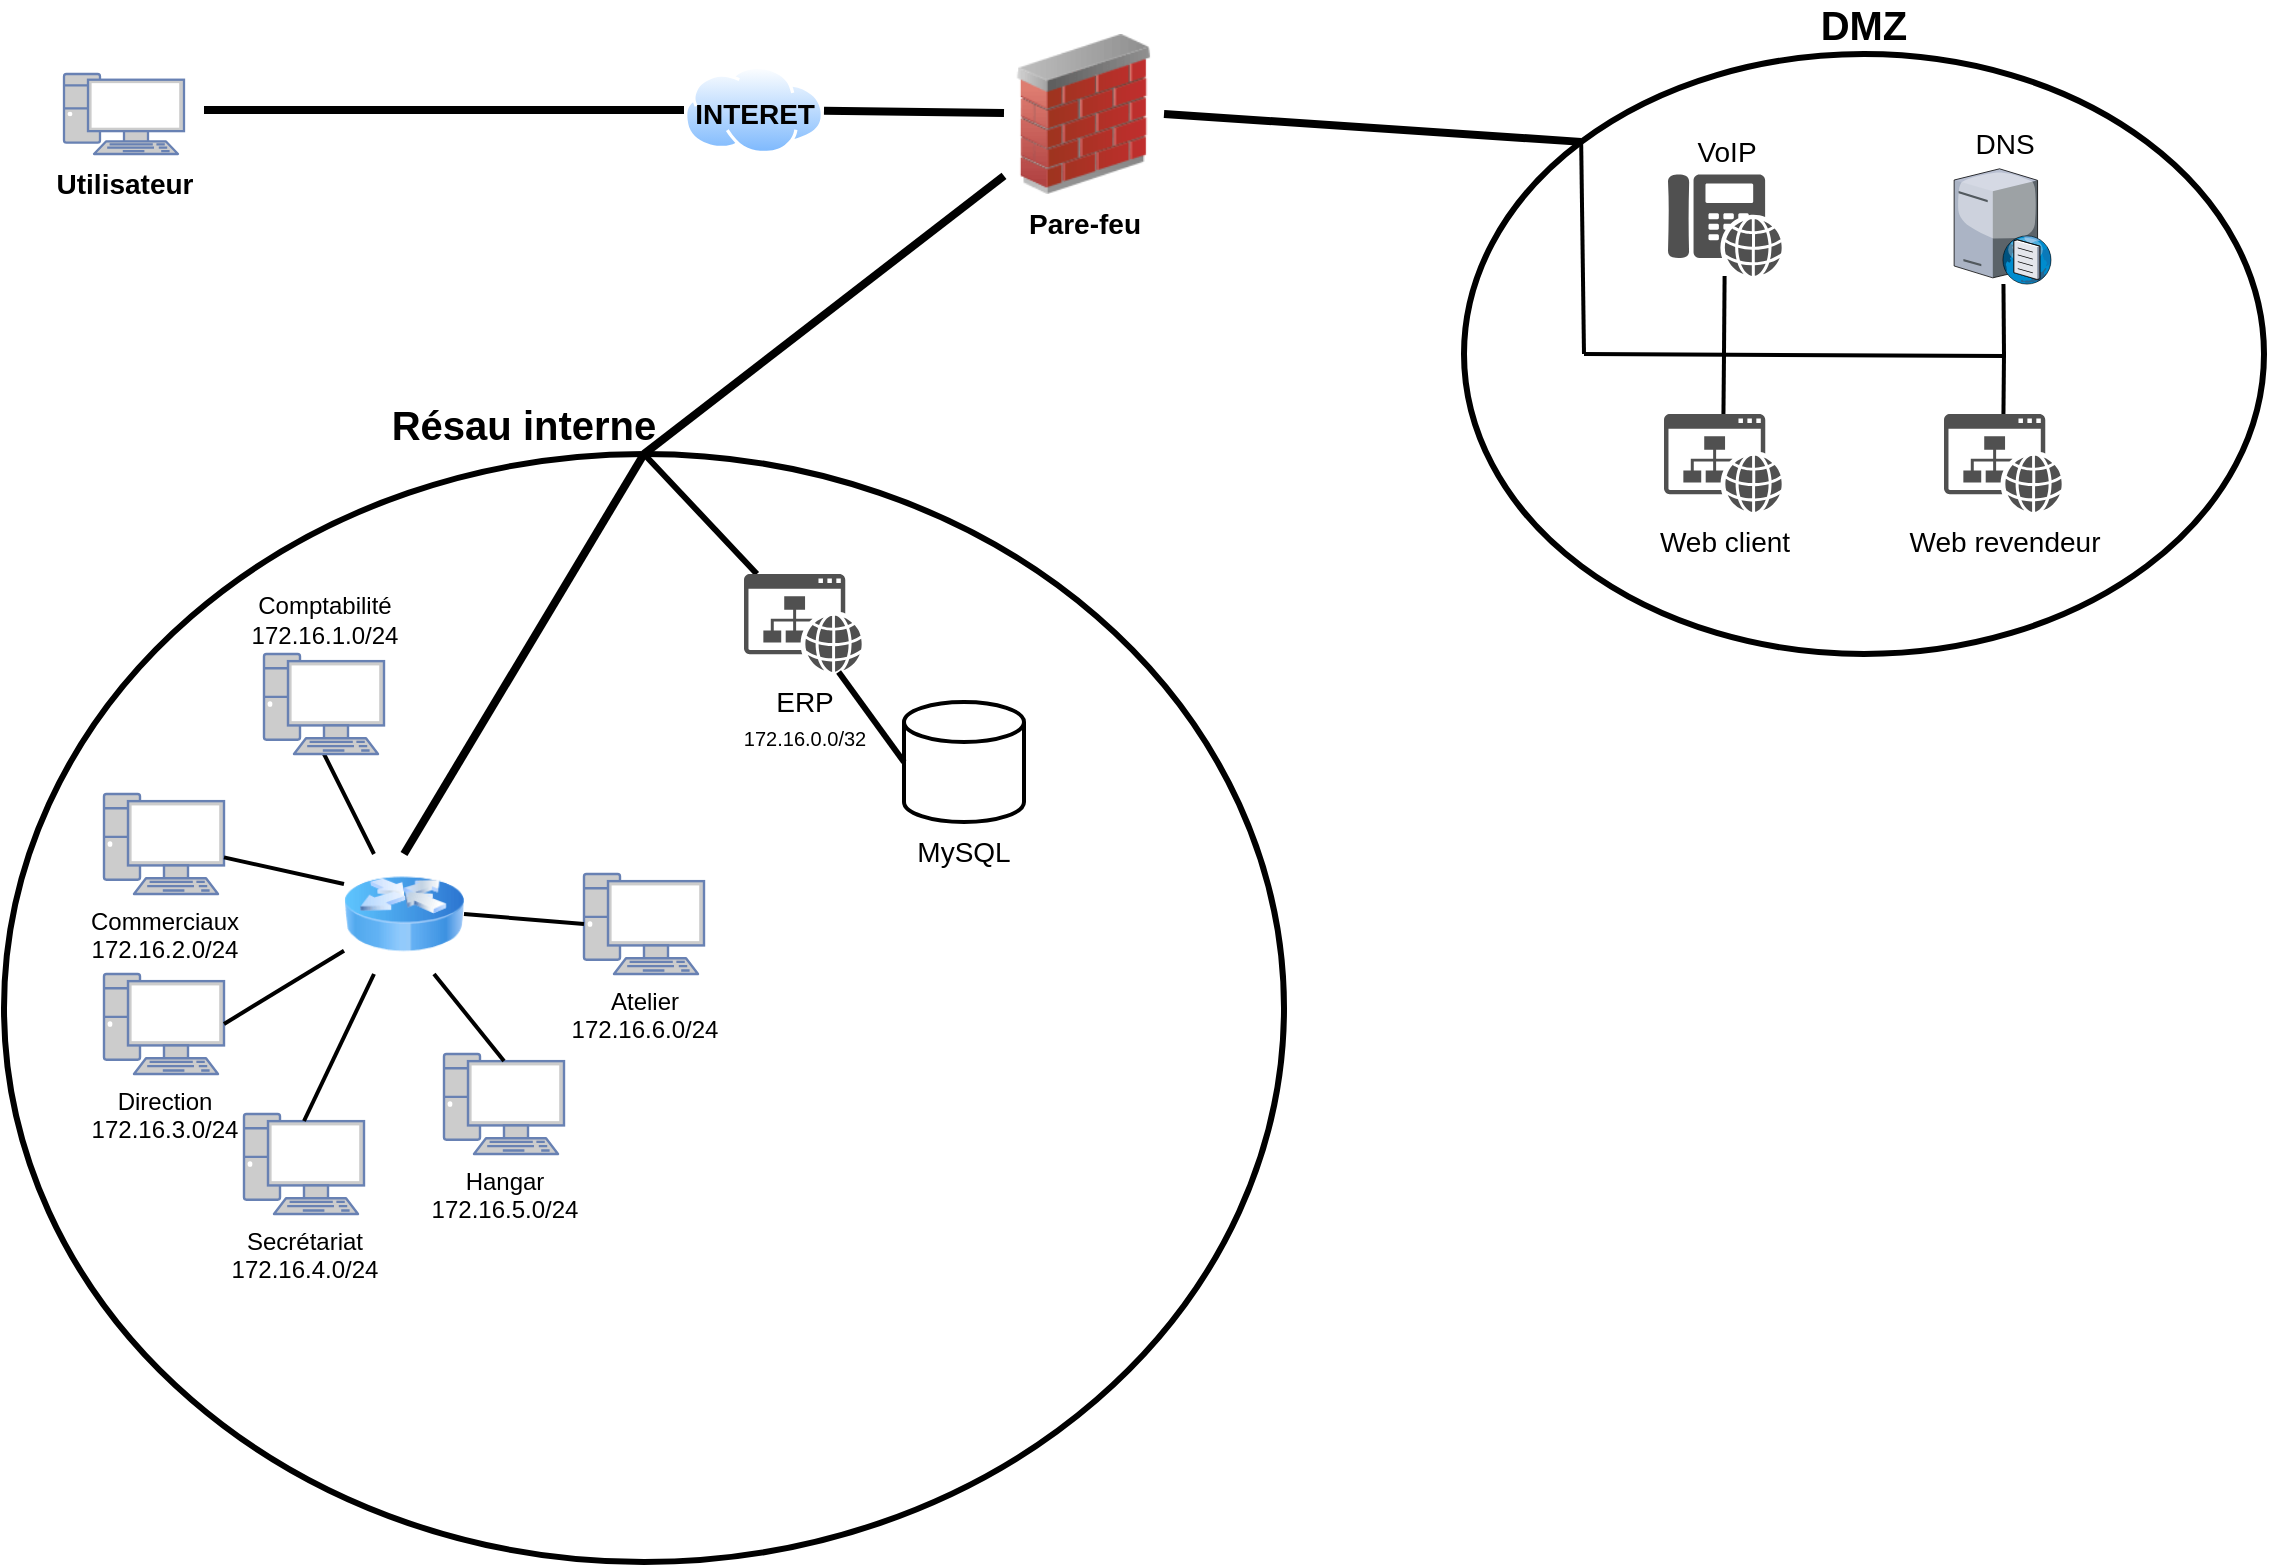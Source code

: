 <mxfile version="13.5.1" type="device"><diagram id="MQ514xJZ9diyNHvlAWxv" name="Page-1"><mxGraphModel dx="1673" dy="979" grid="1" gridSize="10" guides="1" tooltips="1" connect="1" arrows="1" fold="1" page="1" pageScale="1" pageWidth="1169" pageHeight="827" math="0" shadow="0"><root><mxCell id="0"/><mxCell id="1" parent="0"/><mxCell id="nDwoDWLJ_3mHn8p7cCmo-22" value="" style="endArrow=none;html=1;strokeWidth=2;fillColor=#000000;fontSize=14;fontColor=#000000;entryX=0.5;entryY=1;entryDx=0;entryDy=0;entryPerimeter=0;" edge="1" parent="1" source="nDwoDWLJ_3mHn8p7cCmo-12" target="nDwoDWLJ_3mHn8p7cCmo-19"><mxGeometry width="50" height="50" relative="1" as="geometry"><mxPoint x="450" y="430" as="sourcePoint"/><mxPoint x="500" y="380" as="targetPoint"/></mxGeometry></mxCell><mxCell id="nDwoDWLJ_3mHn8p7cCmo-1" value="Utilisateur" style="verticalAlign=top;verticalLabelPosition=bottom;labelPosition=center;align=center;html=1;outlineConnect=0;fillColor=#CCCCCC;strokeColor=#6881B3;gradientColor=none;gradientDirection=north;strokeWidth=2;shape=mxgraph.networks.pc;fontStyle=1;fontSize=14;" vertex="1" parent="1"><mxGeometry x="50" y="40" width="60" height="40" as="geometry"/></mxCell><mxCell id="nDwoDWLJ_3mHn8p7cCmo-2" value="INTERET" style="aspect=fixed;perimeter=ellipsePerimeter;html=1;align=center;shadow=0;dashed=0;spacingTop=-35;image;image=img/lib/active_directory/internet_cloud.svg;spacingBottom=6;labelBackgroundColor=none;fontStyle=1;fontSize=14;" vertex="1" parent="1"><mxGeometry x="360" y="35.9" width="70" height="44.1" as="geometry"/></mxCell><mxCell id="nDwoDWLJ_3mHn8p7cCmo-3" value="Pare-feu" style="image;html=1;image=img/lib/clip_art/networking/Firewall_02_128x128.png;fontStyle=1;fontSize=14;" vertex="1" parent="1"><mxGeometry x="520" y="20" width="80" height="80" as="geometry"/></mxCell><mxCell id="nDwoDWLJ_3mHn8p7cCmo-4" value="DMZ" style="ellipse;whiteSpace=wrap;html=1;fillColor=none;spacingTop=0;fontStyle=1;fontSize=20;labelPosition=center;verticalLabelPosition=top;align=center;verticalAlign=bottom;strokeWidth=3;" vertex="1" parent="1"><mxGeometry x="750" y="30" width="400" height="300" as="geometry"/></mxCell><mxCell id="nDwoDWLJ_3mHn8p7cCmo-5" value="Résau interne" style="ellipse;whiteSpace=wrap;html=1;fillColor=none;fontSize=20;fontStyle=1;labelPosition=center;verticalLabelPosition=top;align=center;verticalAlign=bottom;spacingLeft=-120;strokeWidth=3;" vertex="1" parent="1"><mxGeometry x="20" y="230" width="640" height="554" as="geometry"/></mxCell><mxCell id="nDwoDWLJ_3mHn8p7cCmo-7" value="" style="endArrow=none;html=1;fillColor=#000000;endSize=8;startSize=8;strokeWidth=4;entryX=0;entryY=0.5;entryDx=0;entryDy=0;" edge="1" parent="1" target="nDwoDWLJ_3mHn8p7cCmo-2"><mxGeometry width="50" height="50" relative="1" as="geometry"><mxPoint x="120" y="58" as="sourcePoint"/><mxPoint x="340" y="60" as="targetPoint"/></mxGeometry></mxCell><mxCell id="nDwoDWLJ_3mHn8p7cCmo-8" value="" style="endArrow=none;html=1;strokeWidth=4;fillColor=#000000;" edge="1" parent="1" source="nDwoDWLJ_3mHn8p7cCmo-3" target="nDwoDWLJ_3mHn8p7cCmo-2"><mxGeometry width="50" height="50" relative="1" as="geometry"><mxPoint x="360" y="170" as="sourcePoint"/><mxPoint x="410" y="120" as="targetPoint"/></mxGeometry></mxCell><mxCell id="nDwoDWLJ_3mHn8p7cCmo-10" value="" style="endArrow=none;html=1;strokeWidth=4;fillColor=#000000;entryX=1;entryY=0.5;entryDx=0;entryDy=0;exitX=0;exitY=0;exitDx=0;exitDy=0;" edge="1" parent="1" source="nDwoDWLJ_3mHn8p7cCmo-4" target="nDwoDWLJ_3mHn8p7cCmo-3"><mxGeometry width="50" height="50" relative="1" as="geometry"><mxPoint x="450" y="450" as="sourcePoint"/><mxPoint x="500" y="400" as="targetPoint"/></mxGeometry></mxCell><mxCell id="nDwoDWLJ_3mHn8p7cCmo-11" value="" style="endArrow=none;html=1;strokeWidth=4;fillColor=#000000;exitX=0.5;exitY=0;exitDx=0;exitDy=0;" edge="1" parent="1" source="nDwoDWLJ_3mHn8p7cCmo-5" target="nDwoDWLJ_3mHn8p7cCmo-3"><mxGeometry width="50" height="50" relative="1" as="geometry"><mxPoint x="450" y="450" as="sourcePoint"/><mxPoint x="500" y="400" as="targetPoint"/></mxGeometry></mxCell><mxCell id="nDwoDWLJ_3mHn8p7cCmo-12" value="" style="image;html=1;image=img/lib/clip_art/networking/Router_Icon_128x128.png;labelBackgroundColor=none;strokeWidth=3;fillColor=none;fontSize=14;fontColor=#000000;" vertex="1" parent="1"><mxGeometry x="190" y="430" width="60" height="60" as="geometry"/></mxCell><mxCell id="nDwoDWLJ_3mHn8p7cCmo-13" value="" style="endArrow=none;html=1;strokeWidth=4;fillColor=#000000;fontSize=14;fontColor=#000000;exitX=0.5;exitY=0;exitDx=0;exitDy=0;entryX=0.5;entryY=0;entryDx=0;entryDy=0;" edge="1" parent="1" source="nDwoDWLJ_3mHn8p7cCmo-12" target="nDwoDWLJ_3mHn8p7cCmo-5"><mxGeometry width="50" height="50" relative="1" as="geometry"><mxPoint x="540" y="564" as="sourcePoint"/><mxPoint x="590" y="514" as="targetPoint"/><Array as="points"/></mxGeometry></mxCell><mxCell id="nDwoDWLJ_3mHn8p7cCmo-14" value="&lt;font color=&quot;#000000&quot;&gt;Direction&lt;br&gt;172.16.3.0/24&lt;br&gt;&lt;/font&gt;" style="fontColor=#0066CC;verticalAlign=top;verticalLabelPosition=bottom;labelPosition=center;align=center;html=1;outlineConnect=0;fillColor=#CCCCCC;strokeColor=#6881B3;gradientColor=none;gradientDirection=north;strokeWidth=2;shape=mxgraph.networks.pc;labelBackgroundColor=none;" vertex="1" parent="1"><mxGeometry x="70" y="490" width="60" height="50" as="geometry"/></mxCell><mxCell id="nDwoDWLJ_3mHn8p7cCmo-15" value="&lt;font color=&quot;#000000&quot;&gt;Secrétariat&lt;br&gt;172.16.4.0/24&lt;br&gt;&lt;/font&gt;" style="fontColor=#0066CC;verticalAlign=top;verticalLabelPosition=bottom;labelPosition=center;align=center;html=1;outlineConnect=0;fillColor=#CCCCCC;strokeColor=#6881B3;gradientColor=none;gradientDirection=north;strokeWidth=2;shape=mxgraph.networks.pc;labelBackgroundColor=none;" vertex="1" parent="1"><mxGeometry x="140" y="560" width="60" height="50" as="geometry"/></mxCell><mxCell id="nDwoDWLJ_3mHn8p7cCmo-16" value="&lt;font color=&quot;#000000&quot; style=&quot;font-size: 12px&quot;&gt;Hangar&lt;br&gt;172.16.5.0/24&lt;br&gt;&lt;/font&gt;" style="fontColor=#0066CC;verticalAlign=top;verticalLabelPosition=bottom;labelPosition=center;align=center;html=1;outlineConnect=0;fillColor=#CCCCCC;strokeColor=#6881B3;gradientColor=none;gradientDirection=north;strokeWidth=2;shape=mxgraph.networks.pc;labelBackgroundColor=none;" vertex="1" parent="1"><mxGeometry x="240" y="530" width="60" height="50" as="geometry"/></mxCell><mxCell id="nDwoDWLJ_3mHn8p7cCmo-17" value="&lt;font style=&quot;font-size: 12px&quot; color=&quot;#000000&quot;&gt;Commerciaux&lt;br&gt;172.16.2.0/24&lt;br&gt;&lt;/font&gt;" style="fontColor=#0066CC;verticalAlign=top;verticalLabelPosition=bottom;labelPosition=center;align=center;html=1;outlineConnect=0;fillColor=#CCCCCC;strokeColor=#6881B3;gradientColor=none;gradientDirection=north;strokeWidth=2;shape=mxgraph.networks.pc;labelBackgroundColor=none;" vertex="1" parent="1"><mxGeometry x="70" y="400" width="60" height="50" as="geometry"/></mxCell><mxCell id="nDwoDWLJ_3mHn8p7cCmo-18" value="&lt;font color=&quot;#000000&quot; style=&quot;font-size: 12px&quot;&gt;Atelier&lt;br&gt;172.16.6.0/24&lt;br&gt;&lt;/font&gt;" style="fontColor=#0066CC;verticalAlign=top;verticalLabelPosition=bottom;labelPosition=center;align=center;html=1;outlineConnect=0;fillColor=#CCCCCC;strokeColor=#6881B3;gradientColor=none;gradientDirection=north;strokeWidth=2;shape=mxgraph.networks.pc;labelBackgroundColor=none;" vertex="1" parent="1"><mxGeometry x="310" y="440" width="60" height="50" as="geometry"/></mxCell><mxCell id="nDwoDWLJ_3mHn8p7cCmo-19" value="&lt;font color=&quot;#000000&quot; style=&quot;font-size: 12px&quot;&gt;Comptabilité&lt;br&gt;172.16.1.0/24&lt;br&gt;&lt;/font&gt;" style="fontColor=#0066CC;verticalAlign=bottom;verticalLabelPosition=top;labelPosition=center;align=center;html=1;outlineConnect=0;fillColor=#CCCCCC;strokeColor=#6881B3;gradientColor=none;gradientDirection=north;strokeWidth=2;shape=mxgraph.networks.pc;labelBackgroundColor=none;" vertex="1" parent="1"><mxGeometry x="150" y="330" width="60" height="50" as="geometry"/></mxCell><mxCell id="nDwoDWLJ_3mHn8p7cCmo-24" value="" style="endArrow=none;html=1;strokeWidth=2;fillColor=#000000;fontSize=14;fontColor=#000000;exitX=0;exitY=0.25;exitDx=0;exitDy=0;" edge="1" parent="1" source="nDwoDWLJ_3mHn8p7cCmo-12" target="nDwoDWLJ_3mHn8p7cCmo-17"><mxGeometry width="50" height="50" relative="1" as="geometry"><mxPoint x="450" y="430" as="sourcePoint"/><mxPoint x="500" y="380" as="targetPoint"/></mxGeometry></mxCell><mxCell id="nDwoDWLJ_3mHn8p7cCmo-25" value="" style="endArrow=none;html=1;strokeWidth=2;fillColor=#000000;fontSize=14;fontColor=#000000;entryX=1;entryY=0.5;entryDx=0;entryDy=0;entryPerimeter=0;" edge="1" parent="1" source="nDwoDWLJ_3mHn8p7cCmo-12" target="nDwoDWLJ_3mHn8p7cCmo-14"><mxGeometry width="50" height="50" relative="1" as="geometry"><mxPoint x="450" y="430" as="sourcePoint"/><mxPoint x="500" y="380" as="targetPoint"/></mxGeometry></mxCell><mxCell id="nDwoDWLJ_3mHn8p7cCmo-26" value="" style="endArrow=none;html=1;strokeWidth=2;fillColor=#000000;fontSize=14;fontColor=#000000;entryX=0.25;entryY=1;entryDx=0;entryDy=0;exitX=0.5;exitY=0.07;exitDx=0;exitDy=0;exitPerimeter=0;" edge="1" parent="1" source="nDwoDWLJ_3mHn8p7cCmo-15" target="nDwoDWLJ_3mHn8p7cCmo-12"><mxGeometry width="50" height="50" relative="1" as="geometry"><mxPoint x="450" y="430" as="sourcePoint"/><mxPoint x="500" y="380" as="targetPoint"/></mxGeometry></mxCell><mxCell id="nDwoDWLJ_3mHn8p7cCmo-27" value="" style="endArrow=none;html=1;strokeWidth=2;fillColor=#000000;fontSize=14;fontColor=#000000;exitX=0.75;exitY=1;exitDx=0;exitDy=0;entryX=0.5;entryY=0.07;entryDx=0;entryDy=0;entryPerimeter=0;" edge="1" parent="1" source="nDwoDWLJ_3mHn8p7cCmo-12" target="nDwoDWLJ_3mHn8p7cCmo-16"><mxGeometry width="50" height="50" relative="1" as="geometry"><mxPoint x="450" y="430" as="sourcePoint"/><mxPoint x="500" y="380" as="targetPoint"/></mxGeometry></mxCell><mxCell id="nDwoDWLJ_3mHn8p7cCmo-28" value="" style="endArrow=none;html=1;strokeWidth=2;fillColor=#000000;fontSize=14;fontColor=#000000;exitX=1;exitY=0.5;exitDx=0;exitDy=0;entryX=0;entryY=0.5;entryDx=0;entryDy=0;entryPerimeter=0;" edge="1" parent="1" source="nDwoDWLJ_3mHn8p7cCmo-12" target="nDwoDWLJ_3mHn8p7cCmo-18"><mxGeometry width="50" height="50" relative="1" as="geometry"><mxPoint x="450" y="430" as="sourcePoint"/><mxPoint x="500" y="380" as="targetPoint"/></mxGeometry></mxCell><mxCell id="nDwoDWLJ_3mHn8p7cCmo-31" value="" style="endArrow=none;html=1;strokeWidth=3;fillColor=#000000;fontSize=14;fontColor=#000000;entryX=0.5;entryY=0;entryDx=0;entryDy=0;" edge="1" parent="1" source="nDwoDWLJ_3mHn8p7cCmo-36" target="nDwoDWLJ_3mHn8p7cCmo-5"><mxGeometry width="50" height="50" relative="1" as="geometry"><mxPoint x="810" y="460" as="sourcePoint"/><mxPoint x="500" y="380" as="targetPoint"/></mxGeometry></mxCell><mxCell id="nDwoDWLJ_3mHn8p7cCmo-32" value="MySQL" style="strokeWidth=2;html=1;shape=mxgraph.flowchart.database;whiteSpace=wrap;labelBackgroundColor=none;fillColor=none;fontSize=14;fontColor=#000000;labelPosition=center;verticalLabelPosition=bottom;align=center;verticalAlign=top;" vertex="1" parent="1"><mxGeometry x="470" y="354" width="60" height="60" as="geometry"/></mxCell><mxCell id="nDwoDWLJ_3mHn8p7cCmo-33" value="" style="endArrow=none;html=1;strokeWidth=3;fillColor=#000000;fontSize=14;fontColor=#000000;exitX=0;exitY=0.5;exitDx=0;exitDy=0;exitPerimeter=0;" edge="1" parent="1" source="nDwoDWLJ_3mHn8p7cCmo-32" target="nDwoDWLJ_3mHn8p7cCmo-36"><mxGeometry width="50" height="50" relative="1" as="geometry"><mxPoint x="450" y="430" as="sourcePoint"/><mxPoint x="430" y="330" as="targetPoint"/></mxGeometry></mxCell><mxCell id="nDwoDWLJ_3mHn8p7cCmo-34" value="Web client" style="pointerEvents=1;shadow=0;dashed=0;html=1;strokeColor=none;fillColor=#505050;labelPosition=center;verticalLabelPosition=bottom;verticalAlign=top;outlineConnect=0;align=center;shape=mxgraph.office.concepts.website;labelBackgroundColor=none;fontSize=14;fontColor=#000000;" vertex="1" parent="1"><mxGeometry x="850" y="210" width="59" height="49" as="geometry"/></mxCell><mxCell id="nDwoDWLJ_3mHn8p7cCmo-35" value="Web revendeur" style="pointerEvents=1;shadow=0;dashed=0;html=1;strokeColor=none;fillColor=#505050;labelPosition=center;verticalLabelPosition=bottom;verticalAlign=top;outlineConnect=0;align=center;shape=mxgraph.office.concepts.website;labelBackgroundColor=none;fontSize=14;fontColor=#000000;" vertex="1" parent="1"><mxGeometry x="990" y="210" width="59" height="49" as="geometry"/></mxCell><mxCell id="nDwoDWLJ_3mHn8p7cCmo-36" value="ERP&lt;br style=&quot;font-size: 12px&quot;&gt;&lt;font size=&quot;1&quot;&gt;172.16.0.0/32&lt;/font&gt;" style="pointerEvents=1;shadow=0;dashed=0;html=1;strokeColor=none;fillColor=#505050;labelPosition=center;verticalLabelPosition=bottom;verticalAlign=top;outlineConnect=0;align=center;shape=mxgraph.office.concepts.website;labelBackgroundColor=none;fontSize=14;fontColor=#000000;" vertex="1" parent="1"><mxGeometry x="390" y="290" width="59" height="49" as="geometry"/></mxCell><mxCell id="nDwoDWLJ_3mHn8p7cCmo-37" value="VoIP" style="pointerEvents=1;shadow=0;dashed=0;html=1;strokeColor=none;fillColor=#505050;labelPosition=center;verticalLabelPosition=top;verticalAlign=bottom;outlineConnect=0;align=center;shape=mxgraph.office.devices.phone_voip;labelBackgroundColor=none;fontSize=14;fontColor=#000000;" vertex="1" parent="1"><mxGeometry x="852" y="90" width="57" height="51" as="geometry"/></mxCell><mxCell id="nDwoDWLJ_3mHn8p7cCmo-38" value="DNS" style="verticalLabelPosition=top;aspect=fixed;html=1;verticalAlign=bottom;strokeColor=none;align=center;outlineConnect=0;shape=mxgraph.citrix.dns_server;labelBackgroundColor=none;fillColor=none;fontSize=14;fontColor=#000000;labelPosition=center;" vertex="1" parent="1"><mxGeometry x="995.07" y="85.96" width="48.86" height="59.08" as="geometry"/></mxCell><mxCell id="nDwoDWLJ_3mHn8p7cCmo-39" value="" style="endArrow=none;html=1;strokeWidth=2;fillColor=#000000;fontSize=14;fontColor=#000000;exitX=0;exitY=0;exitDx=0;exitDy=0;" edge="1" parent="1" source="nDwoDWLJ_3mHn8p7cCmo-4"><mxGeometry width="50" height="50" relative="1" as="geometry"><mxPoint x="810" y="70" as="sourcePoint"/><mxPoint x="810" y="180" as="targetPoint"/><Array as="points"/></mxGeometry></mxCell><mxCell id="nDwoDWLJ_3mHn8p7cCmo-40" value="" style="endArrow=none;html=1;strokeWidth=2;fillColor=#000000;fontSize=14;fontColor=#000000;" edge="1" parent="1"><mxGeometry width="50" height="50" relative="1" as="geometry"><mxPoint x="810" y="180" as="sourcePoint"/><mxPoint x="1020" y="181" as="targetPoint"/></mxGeometry></mxCell><mxCell id="nDwoDWLJ_3mHn8p7cCmo-41" value="" style="endArrow=none;html=1;strokeWidth=2;fillColor=#000000;fontSize=14;fontColor=#000000;" edge="1" parent="1" source="nDwoDWLJ_3mHn8p7cCmo-34"><mxGeometry width="50" height="50" relative="1" as="geometry"><mxPoint x="890" y="240" as="sourcePoint"/><mxPoint x="880" y="180" as="targetPoint"/></mxGeometry></mxCell><mxCell id="nDwoDWLJ_3mHn8p7cCmo-42" value="" style="endArrow=none;html=1;strokeWidth=2;fillColor=#000000;fontSize=14;fontColor=#000000;" edge="1" parent="1" source="nDwoDWLJ_3mHn8p7cCmo-35"><mxGeometry width="50" height="50" relative="1" as="geometry"><mxPoint x="890" y="240" as="sourcePoint"/><mxPoint x="1020" y="180" as="targetPoint"/></mxGeometry></mxCell><mxCell id="nDwoDWLJ_3mHn8p7cCmo-43" value="" style="endArrow=none;html=1;strokeWidth=2;fillColor=#000000;fontSize=14;fontColor=#000000;" edge="1" parent="1" source="nDwoDWLJ_3mHn8p7cCmo-37"><mxGeometry width="50" height="50" relative="1" as="geometry"><mxPoint x="890" y="240" as="sourcePoint"/><mxPoint x="880" y="180" as="targetPoint"/></mxGeometry></mxCell><mxCell id="nDwoDWLJ_3mHn8p7cCmo-44" value="" style="endArrow=none;html=1;strokeWidth=2;fillColor=#000000;fontSize=14;fontColor=#000000;" edge="1" parent="1" source="nDwoDWLJ_3mHn8p7cCmo-38"><mxGeometry width="50" height="50" relative="1" as="geometry"><mxPoint x="890" y="240" as="sourcePoint"/><mxPoint x="1020" y="180" as="targetPoint"/></mxGeometry></mxCell></root></mxGraphModel></diagram></mxfile>